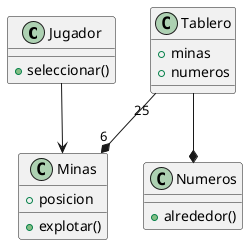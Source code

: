 @startuml


class Jugador {
+seleccionar()
}

class Tablero {
+minas
+numeros
}

class Minas {
+posicion
+explotar()
}

class Numeros {
+alrededor()
}

Tablero "25"--* "6"Minas
Tablero --* Numeros
Jugador --> Minas


@enduml
